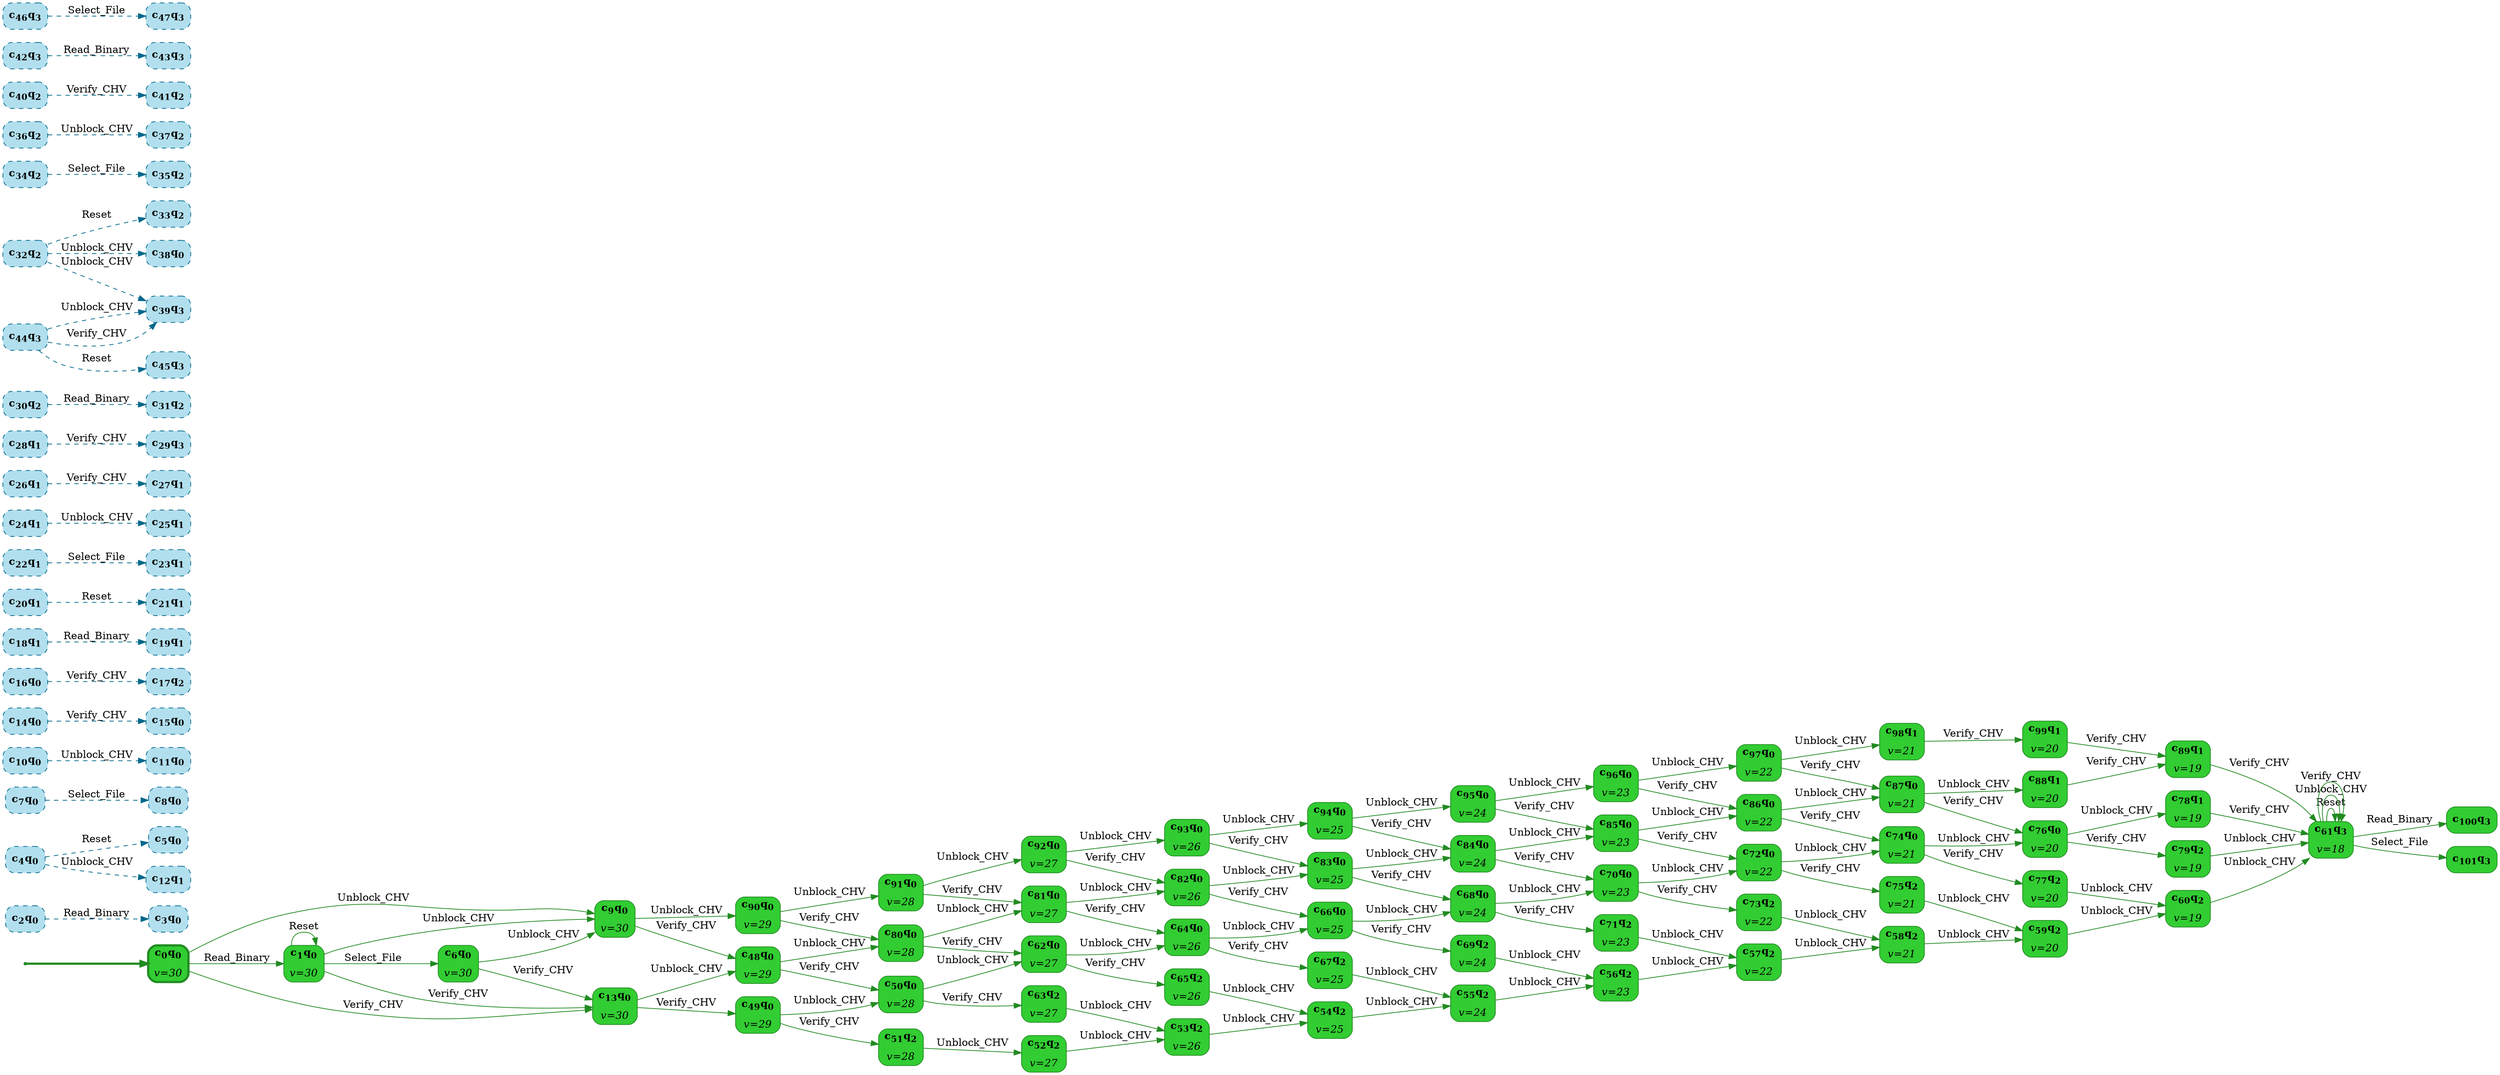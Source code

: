 digraph g {

	rankdir="LR"

	__invisible__[shape="point", color="forestgreen"]
	c0q0[label=<<b>c<sub>0</sub>q<sub>0</sub></b><br/><br/><i>v=30</i>>, shape="box", style="rounded, filled", fillcolor="limegreen", color="forestgreen", penwidth=3] // Initial
	c1q0[label=<<b>c<sub>1</sub>q<sub>0</sub></b><br/><br/><i>v=30</i>>, shape="box", style="rounded, filled", fillcolor="limegreen", color="forestgreen"]
	c6q0[label=<<b>c<sub>6</sub>q<sub>0</sub></b><br/><br/><i>v=30</i>>, shape="box", style="rounded, filled", fillcolor="limegreen", color="forestgreen"]
	c9q0[label=<<b>c<sub>9</sub>q<sub>0</sub></b><br/><br/><i>v=30</i>>, shape="box", style="rounded, filled", fillcolor="limegreen", color="forestgreen"]
	c90q0[label=<<b>c<sub>90</sub>q<sub>0</sub></b><br/><br/><i>v=29</i>>, shape="box", style="rounded, filled", fillcolor="limegreen", color="forestgreen"]
	c91q0[label=<<b>c<sub>91</sub>q<sub>0</sub></b><br/><br/><i>v=28</i>>, shape="box", style="rounded, filled", fillcolor="limegreen", color="forestgreen"]
	c92q0[label=<<b>c<sub>92</sub>q<sub>0</sub></b><br/><br/><i>v=27</i>>, shape="box", style="rounded, filled", fillcolor="limegreen", color="forestgreen"]
	c93q0[label=<<b>c<sub>93</sub>q<sub>0</sub></b><br/><br/><i>v=26</i>>, shape="box", style="rounded, filled", fillcolor="limegreen", color="forestgreen"]
	c94q0[label=<<b>c<sub>94</sub>q<sub>0</sub></b><br/><br/><i>v=25</i>>, shape="box", style="rounded, filled", fillcolor="limegreen", color="forestgreen"]
	c95q0[label=<<b>c<sub>95</sub>q<sub>0</sub></b><br/><br/><i>v=24</i>>, shape="box", style="rounded, filled", fillcolor="limegreen", color="forestgreen"]
	c96q0[label=<<b>c<sub>96</sub>q<sub>0</sub></b><br/><br/><i>v=23</i>>, shape="box", style="rounded, filled", fillcolor="limegreen", color="forestgreen"]
	c97q0[label=<<b>c<sub>97</sub>q<sub>0</sub></b><br/><br/><i>v=22</i>>, shape="box", style="rounded, filled", fillcolor="limegreen", color="forestgreen"]
	c98q1[label=<<b>c<sub>98</sub>q<sub>1</sub></b><br/><br/><i>v=21</i>>, shape="box", style="rounded, filled", fillcolor="limegreen", color="forestgreen"]
	c99q1[label=<<b>c<sub>99</sub>q<sub>1</sub></b><br/><br/><i>v=20</i>>, shape="box", style="rounded, filled", fillcolor="limegreen", color="forestgreen"]
	c89q1[label=<<b>c<sub>89</sub>q<sub>1</sub></b><br/><br/><i>v=19</i>>, shape="box", style="rounded, filled", fillcolor="limegreen", color="forestgreen"]
	c61q3[label=<<b>c<sub>61</sub>q<sub>3</sub></b><br/><br/><i>v=18</i>>, shape="box", style="rounded, filled", fillcolor="limegreen", color="forestgreen"]
	c100q3[label=<<b>c<sub>100</sub>q<sub>3</sub></b>>, shape="box", style="rounded, filled", fillcolor="limegreen", color="forestgreen"]
	c101q3[label=<<b>c<sub>101</sub>q<sub>3</sub></b>>, shape="box", style="rounded, filled", fillcolor="limegreen", color="forestgreen"]
	c87q0[label=<<b>c<sub>87</sub>q<sub>0</sub></b><br/><br/><i>v=21</i>>, shape="box", style="rounded, filled", fillcolor="limegreen", color="forestgreen"]
	c88q1[label=<<b>c<sub>88</sub>q<sub>1</sub></b><br/><br/><i>v=20</i>>, shape="box", style="rounded, filled", fillcolor="limegreen", color="forestgreen"]
	c76q0[label=<<b>c<sub>76</sub>q<sub>0</sub></b><br/><br/><i>v=20</i>>, shape="box", style="rounded, filled", fillcolor="limegreen", color="forestgreen"]
	c78q1[label=<<b>c<sub>78</sub>q<sub>1</sub></b><br/><br/><i>v=19</i>>, shape="box", style="rounded, filled", fillcolor="limegreen", color="forestgreen"]
	c79q2[label=<<b>c<sub>79</sub>q<sub>2</sub></b><br/><br/><i>v=19</i>>, shape="box", style="rounded, filled", fillcolor="limegreen", color="forestgreen"]
	c86q0[label=<<b>c<sub>86</sub>q<sub>0</sub></b><br/><br/><i>v=22</i>>, shape="box", style="rounded, filled", fillcolor="limegreen", color="forestgreen"]
	c74q0[label=<<b>c<sub>74</sub>q<sub>0</sub></b><br/><br/><i>v=21</i>>, shape="box", style="rounded, filled", fillcolor="limegreen", color="forestgreen"]
	c77q2[label=<<b>c<sub>77</sub>q<sub>2</sub></b><br/><br/><i>v=20</i>>, shape="box", style="rounded, filled", fillcolor="limegreen", color="forestgreen"]
	c60q2[label=<<b>c<sub>60</sub>q<sub>2</sub></b><br/><br/><i>v=19</i>>, shape="box", style="rounded, filled", fillcolor="limegreen", color="forestgreen"]
	c85q0[label=<<b>c<sub>85</sub>q<sub>0</sub></b><br/><br/><i>v=23</i>>, shape="box", style="rounded, filled", fillcolor="limegreen", color="forestgreen"]
	c72q0[label=<<b>c<sub>72</sub>q<sub>0</sub></b><br/><br/><i>v=22</i>>, shape="box", style="rounded, filled", fillcolor="limegreen", color="forestgreen"]
	c75q2[label=<<b>c<sub>75</sub>q<sub>2</sub></b><br/><br/><i>v=21</i>>, shape="box", style="rounded, filled", fillcolor="limegreen", color="forestgreen"]
	c59q2[label=<<b>c<sub>59</sub>q<sub>2</sub></b><br/><br/><i>v=20</i>>, shape="box", style="rounded, filled", fillcolor="limegreen", color="forestgreen"]
	c84q0[label=<<b>c<sub>84</sub>q<sub>0</sub></b><br/><br/><i>v=24</i>>, shape="box", style="rounded, filled", fillcolor="limegreen", color="forestgreen"]
	c70q0[label=<<b>c<sub>70</sub>q<sub>0</sub></b><br/><br/><i>v=23</i>>, shape="box", style="rounded, filled", fillcolor="limegreen", color="forestgreen"]
	c73q2[label=<<b>c<sub>73</sub>q<sub>2</sub></b><br/><br/><i>v=22</i>>, shape="box", style="rounded, filled", fillcolor="limegreen", color="forestgreen"]
	c58q2[label=<<b>c<sub>58</sub>q<sub>2</sub></b><br/><br/><i>v=21</i>>, shape="box", style="rounded, filled", fillcolor="limegreen", color="forestgreen"]
	c83q0[label=<<b>c<sub>83</sub>q<sub>0</sub></b><br/><br/><i>v=25</i>>, shape="box", style="rounded, filled", fillcolor="limegreen", color="forestgreen"]
	c68q0[label=<<b>c<sub>68</sub>q<sub>0</sub></b><br/><br/><i>v=24</i>>, shape="box", style="rounded, filled", fillcolor="limegreen", color="forestgreen"]
	c71q2[label=<<b>c<sub>71</sub>q<sub>2</sub></b><br/><br/><i>v=23</i>>, shape="box", style="rounded, filled", fillcolor="limegreen", color="forestgreen"]
	c57q2[label=<<b>c<sub>57</sub>q<sub>2</sub></b><br/><br/><i>v=22</i>>, shape="box", style="rounded, filled", fillcolor="limegreen", color="forestgreen"]
	c82q0[label=<<b>c<sub>82</sub>q<sub>0</sub></b><br/><br/><i>v=26</i>>, shape="box", style="rounded, filled", fillcolor="limegreen", color="forestgreen"]
	c66q0[label=<<b>c<sub>66</sub>q<sub>0</sub></b><br/><br/><i>v=25</i>>, shape="box", style="rounded, filled", fillcolor="limegreen", color="forestgreen"]
	c69q2[label=<<b>c<sub>69</sub>q<sub>2</sub></b><br/><br/><i>v=24</i>>, shape="box", style="rounded, filled", fillcolor="limegreen", color="forestgreen"]
	c56q2[label=<<b>c<sub>56</sub>q<sub>2</sub></b><br/><br/><i>v=23</i>>, shape="box", style="rounded, filled", fillcolor="limegreen", color="forestgreen"]
	c81q0[label=<<b>c<sub>81</sub>q<sub>0</sub></b><br/><br/><i>v=27</i>>, shape="box", style="rounded, filled", fillcolor="limegreen", color="forestgreen"]
	c64q0[label=<<b>c<sub>64</sub>q<sub>0</sub></b><br/><br/><i>v=26</i>>, shape="box", style="rounded, filled", fillcolor="limegreen", color="forestgreen"]
	c67q2[label=<<b>c<sub>67</sub>q<sub>2</sub></b><br/><br/><i>v=25</i>>, shape="box", style="rounded, filled", fillcolor="limegreen", color="forestgreen"]
	c55q2[label=<<b>c<sub>55</sub>q<sub>2</sub></b><br/><br/><i>v=24</i>>, shape="box", style="rounded, filled", fillcolor="limegreen", color="forestgreen"]
	c80q0[label=<<b>c<sub>80</sub>q<sub>0</sub></b><br/><br/><i>v=28</i>>, shape="box", style="rounded, filled", fillcolor="limegreen", color="forestgreen"]
	c62q0[label=<<b>c<sub>62</sub>q<sub>0</sub></b><br/><br/><i>v=27</i>>, shape="box", style="rounded, filled", fillcolor="limegreen", color="forestgreen"]
	c65q2[label=<<b>c<sub>65</sub>q<sub>2</sub></b><br/><br/><i>v=26</i>>, shape="box", style="rounded, filled", fillcolor="limegreen", color="forestgreen"]
	c54q2[label=<<b>c<sub>54</sub>q<sub>2</sub></b><br/><br/><i>v=25</i>>, shape="box", style="rounded, filled", fillcolor="limegreen", color="forestgreen"]
	c48q0[label=<<b>c<sub>48</sub>q<sub>0</sub></b><br/><br/><i>v=29</i>>, shape="box", style="rounded, filled", fillcolor="limegreen", color="forestgreen"]
	c50q0[label=<<b>c<sub>50</sub>q<sub>0</sub></b><br/><br/><i>v=28</i>>, shape="box", style="rounded, filled", fillcolor="limegreen", color="forestgreen"]
	c63q2[label=<<b>c<sub>63</sub>q<sub>2</sub></b><br/><br/><i>v=27</i>>, shape="box", style="rounded, filled", fillcolor="limegreen", color="forestgreen"]
	c53q2[label=<<b>c<sub>53</sub>q<sub>2</sub></b><br/><br/><i>v=26</i>>, shape="box", style="rounded, filled", fillcolor="limegreen", color="forestgreen"]
	c13q0[label=<<b>c<sub>13</sub>q<sub>0</sub></b><br/><br/><i>v=30</i>>, shape="box", style="rounded, filled", fillcolor="limegreen", color="forestgreen"]
	c49q0[label=<<b>c<sub>49</sub>q<sub>0</sub></b><br/><br/><i>v=29</i>>, shape="box", style="rounded, filled", fillcolor="limegreen", color="forestgreen"]
	c51q2[label=<<b>c<sub>51</sub>q<sub>2</sub></b><br/><br/><i>v=28</i>>, shape="box", style="rounded, filled", fillcolor="limegreen", color="forestgreen"]
	c52q2[label=<<b>c<sub>52</sub>q<sub>2</sub></b><br/><br/><i>v=27</i>>, shape="box", style="rounded, filled", fillcolor="limegreen", color="forestgreen"]
	c2q0[label=<<b>c<sub>2</sub>q<sub>0</sub></b>>, shape="box", style="rounded, filled, dashed", fillcolor="lightblue2", color="deepskyblue4"]
	c3q0[label=<<b>c<sub>3</sub>q<sub>0</sub></b>>, shape="box", style="rounded, filled, dashed", fillcolor="lightblue2", color="deepskyblue4"]
	c4q0[label=<<b>c<sub>4</sub>q<sub>0</sub></b>>, shape="box", style="rounded, filled, dashed", fillcolor="lightblue2", color="deepskyblue4"]
	c5q0[label=<<b>c<sub>5</sub>q<sub>0</sub></b>>, shape="box", style="rounded, filled, dashed", fillcolor="lightblue2", color="deepskyblue4"]
	c7q0[label=<<b>c<sub>7</sub>q<sub>0</sub></b>>, shape="box", style="rounded, filled, dashed", fillcolor="lightblue2", color="deepskyblue4"]
	c8q0[label=<<b>c<sub>8</sub>q<sub>0</sub></b>>, shape="box", style="rounded, filled, dashed", fillcolor="lightblue2", color="deepskyblue4"]
	c10q0[label=<<b>c<sub>10</sub>q<sub>0</sub></b>>, shape="box", style="rounded, filled, dashed", fillcolor="lightblue2", color="deepskyblue4"]
	c11q0[label=<<b>c<sub>11</sub>q<sub>0</sub></b>>, shape="box", style="rounded, filled, dashed", fillcolor="lightblue2", color="deepskyblue4"]
	c12q1[label=<<b>c<sub>12</sub>q<sub>1</sub></b>>, shape="box", style="rounded, filled, dashed", fillcolor="lightblue2", color="deepskyblue4"]
	c14q0[label=<<b>c<sub>14</sub>q<sub>0</sub></b>>, shape="box", style="rounded, filled, dashed", fillcolor="lightblue2", color="deepskyblue4"]
	c15q0[label=<<b>c<sub>15</sub>q<sub>0</sub></b>>, shape="box", style="rounded, filled, dashed", fillcolor="lightblue2", color="deepskyblue4"]
	c16q0[label=<<b>c<sub>16</sub>q<sub>0</sub></b>>, shape="box", style="rounded, filled, dashed", fillcolor="lightblue2", color="deepskyblue4"]
	c17q2[label=<<b>c<sub>17</sub>q<sub>2</sub></b>>, shape="box", style="rounded, filled, dashed", fillcolor="lightblue2", color="deepskyblue4"]
	c18q1[label=<<b>c<sub>18</sub>q<sub>1</sub></b>>, shape="box", style="rounded, filled, dashed", fillcolor="lightblue2", color="deepskyblue4"]
	c19q1[label=<<b>c<sub>19</sub>q<sub>1</sub></b>>, shape="box", style="rounded, filled, dashed", fillcolor="lightblue2", color="deepskyblue4"]
	c20q1[label=<<b>c<sub>20</sub>q<sub>1</sub></b>>, shape="box", style="rounded, filled, dashed", fillcolor="lightblue2", color="deepskyblue4"]
	c21q1[label=<<b>c<sub>21</sub>q<sub>1</sub></b>>, shape="box", style="rounded, filled, dashed", fillcolor="lightblue2", color="deepskyblue4"]
	c22q1[label=<<b>c<sub>22</sub>q<sub>1</sub></b>>, shape="box", style="rounded, filled, dashed", fillcolor="lightblue2", color="deepskyblue4"]
	c23q1[label=<<b>c<sub>23</sub>q<sub>1</sub></b>>, shape="box", style="rounded, filled, dashed", fillcolor="lightblue2", color="deepskyblue4"]
	c24q1[label=<<b>c<sub>24</sub>q<sub>1</sub></b>>, shape="box", style="rounded, filled, dashed", fillcolor="lightblue2", color="deepskyblue4"]
	c25q1[label=<<b>c<sub>25</sub>q<sub>1</sub></b>>, shape="box", style="rounded, filled, dashed", fillcolor="lightblue2", color="deepskyblue4"]
	c26q1[label=<<b>c<sub>26</sub>q<sub>1</sub></b>>, shape="box", style="rounded, filled, dashed", fillcolor="lightblue2", color="deepskyblue4"]
	c27q1[label=<<b>c<sub>27</sub>q<sub>1</sub></b>>, shape="box", style="rounded, filled, dashed", fillcolor="lightblue2", color="deepskyblue4"]
	c28q1[label=<<b>c<sub>28</sub>q<sub>1</sub></b>>, shape="box", style="rounded, filled, dashed", fillcolor="lightblue2", color="deepskyblue4"]
	c29q3[label=<<b>c<sub>29</sub>q<sub>3</sub></b>>, shape="box", style="rounded, filled, dashed", fillcolor="lightblue2", color="deepskyblue4"]
	c30q2[label=<<b>c<sub>30</sub>q<sub>2</sub></b>>, shape="box", style="rounded, filled, dashed", fillcolor="lightblue2", color="deepskyblue4"]
	c31q2[label=<<b>c<sub>31</sub>q<sub>2</sub></b>>, shape="box", style="rounded, filled, dashed", fillcolor="lightblue2", color="deepskyblue4"]
	c32q2[label=<<b>c<sub>32</sub>q<sub>2</sub></b>>, shape="box", style="rounded, filled, dashed", fillcolor="lightblue2", color="deepskyblue4"]
	c33q2[label=<<b>c<sub>33</sub>q<sub>2</sub></b>>, shape="box", style="rounded, filled, dashed", fillcolor="lightblue2", color="deepskyblue4"]
	c34q2[label=<<b>c<sub>34</sub>q<sub>2</sub></b>>, shape="box", style="rounded, filled, dashed", fillcolor="lightblue2", color="deepskyblue4"]
	c35q2[label=<<b>c<sub>35</sub>q<sub>2</sub></b>>, shape="box", style="rounded, filled, dashed", fillcolor="lightblue2", color="deepskyblue4"]
	c36q2[label=<<b>c<sub>36</sub>q<sub>2</sub></b>>, shape="box", style="rounded, filled, dashed", fillcolor="lightblue2", color="deepskyblue4"]
	c37q2[label=<<b>c<sub>37</sub>q<sub>2</sub></b>>, shape="box", style="rounded, filled, dashed", fillcolor="lightblue2", color="deepskyblue4"]
	c38q0[label=<<b>c<sub>38</sub>q<sub>0</sub></b>>, shape="box", style="rounded, filled, dashed", fillcolor="lightblue2", color="deepskyblue4"]
	c39q3[label=<<b>c<sub>39</sub>q<sub>3</sub></b>>, shape="box", style="rounded, filled, dashed", fillcolor="lightblue2", color="deepskyblue4"]
	c40q2[label=<<b>c<sub>40</sub>q<sub>2</sub></b>>, shape="box", style="rounded, filled, dashed", fillcolor="lightblue2", color="deepskyblue4"]
	c41q2[label=<<b>c<sub>41</sub>q<sub>2</sub></b>>, shape="box", style="rounded, filled, dashed", fillcolor="lightblue2", color="deepskyblue4"]
	c42q3[label=<<b>c<sub>42</sub>q<sub>3</sub></b>>, shape="box", style="rounded, filled, dashed", fillcolor="lightblue2", color="deepskyblue4"]
	c43q3[label=<<b>c<sub>43</sub>q<sub>3</sub></b>>, shape="box", style="rounded, filled, dashed", fillcolor="lightblue2", color="deepskyblue4"]
	c44q3[label=<<b>c<sub>44</sub>q<sub>3</sub></b>>, shape="box", style="rounded, filled, dashed", fillcolor="lightblue2", color="deepskyblue4"]
	c45q3[label=<<b>c<sub>45</sub>q<sub>3</sub></b>>, shape="box", style="rounded, filled, dashed", fillcolor="lightblue2", color="deepskyblue4"]
	c46q3[label=<<b>c<sub>46</sub>q<sub>3</sub></b>>, shape="box", style="rounded, filled, dashed", fillcolor="lightblue2", color="deepskyblue4"]
	c47q3[label=<<b>c<sub>47</sub>q<sub>3</sub></b>>, shape="box", style="rounded, filled, dashed", fillcolor="lightblue2", color="deepskyblue4"]

	__invisible__ -> c0q0[penwidth=3, color="forestgreen"]
	c0q0 -> c1q0[label=<Read_Binary>, color="forestgreen"]
	c1q0 -> c1q0[label=<Reset>, color="forestgreen"]
	c1q0 -> c6q0[label=<Select_File>, color="forestgreen"]
	c6q0 -> c9q0[label=<Unblock_CHV>, color="forestgreen"]
	c9q0 -> c90q0[label=<Unblock_CHV>, color="forestgreen"]
	c90q0 -> c91q0[label=<Unblock_CHV>, color="forestgreen"]
	c91q0 -> c92q0[label=<Unblock_CHV>, color="forestgreen"]
	c92q0 -> c93q0[label=<Unblock_CHV>, color="forestgreen"]
	c93q0 -> c94q0[label=<Unblock_CHV>, color="forestgreen"]
	c94q0 -> c95q0[label=<Unblock_CHV>, color="forestgreen"]
	c95q0 -> c96q0[label=<Unblock_CHV>, color="forestgreen"]
	c96q0 -> c97q0[label=<Unblock_CHV>, color="forestgreen"]
	c97q0 -> c98q1[label=<Unblock_CHV>, color="forestgreen"]
	c98q1 -> c99q1[label=<Verify_CHV>, color="forestgreen"]
	c99q1 -> c89q1[label=<Verify_CHV>, color="forestgreen"]
	c89q1 -> c61q3[label=<Verify_CHV>, color="forestgreen"]
	c61q3 -> c100q3[label=<Read_Binary>, color="forestgreen"]
	c61q3 -> c61q3[label=<Reset>, color="forestgreen"]
	c61q3 -> c101q3[label=<Select_File>, color="forestgreen"]
	c61q3 -> c61q3[label=<Unblock_CHV>, color="forestgreen"]
	c61q3 -> c61q3[label=<Verify_CHV>, color="forestgreen"]
	c97q0 -> c87q0[label=<Verify_CHV>, color="forestgreen"]
	c87q0 -> c88q1[label=<Unblock_CHV>, color="forestgreen"]
	c88q1 -> c89q1[label=<Verify_CHV>, color="forestgreen"]
	c87q0 -> c76q0[label=<Verify_CHV>, color="forestgreen"]
	c76q0 -> c78q1[label=<Unblock_CHV>, color="forestgreen"]
	c78q1 -> c61q3[label=<Verify_CHV>, color="forestgreen"]
	c76q0 -> c79q2[label=<Verify_CHV>, color="forestgreen"]
	c79q2 -> c61q3[label=<Unblock_CHV>, color="forestgreen"]
	c96q0 -> c86q0[label=<Verify_CHV>, color="forestgreen"]
	c86q0 -> c87q0[label=<Unblock_CHV>, color="forestgreen"]
	c86q0 -> c74q0[label=<Verify_CHV>, color="forestgreen"]
	c74q0 -> c76q0[label=<Unblock_CHV>, color="forestgreen"]
	c74q0 -> c77q2[label=<Verify_CHV>, color="forestgreen"]
	c77q2 -> c60q2[label=<Unblock_CHV>, color="forestgreen"]
	c60q2 -> c61q3[label=<Unblock_CHV>, color="forestgreen"]
	c95q0 -> c85q0[label=<Verify_CHV>, color="forestgreen"]
	c85q0 -> c86q0[label=<Unblock_CHV>, color="forestgreen"]
	c85q0 -> c72q0[label=<Verify_CHV>, color="forestgreen"]
	c72q0 -> c74q0[label=<Unblock_CHV>, color="forestgreen"]
	c72q0 -> c75q2[label=<Verify_CHV>, color="forestgreen"]
	c75q2 -> c59q2[label=<Unblock_CHV>, color="forestgreen"]
	c59q2 -> c60q2[label=<Unblock_CHV>, color="forestgreen"]
	c94q0 -> c84q0[label=<Verify_CHV>, color="forestgreen"]
	c84q0 -> c85q0[label=<Unblock_CHV>, color="forestgreen"]
	c84q0 -> c70q0[label=<Verify_CHV>, color="forestgreen"]
	c70q0 -> c72q0[label=<Unblock_CHV>, color="forestgreen"]
	c70q0 -> c73q2[label=<Verify_CHV>, color="forestgreen"]
	c73q2 -> c58q2[label=<Unblock_CHV>, color="forestgreen"]
	c58q2 -> c59q2[label=<Unblock_CHV>, color="forestgreen"]
	c93q0 -> c83q0[label=<Verify_CHV>, color="forestgreen"]
	c83q0 -> c84q0[label=<Unblock_CHV>, color="forestgreen"]
	c83q0 -> c68q0[label=<Verify_CHV>, color="forestgreen"]
	c68q0 -> c70q0[label=<Unblock_CHV>, color="forestgreen"]
	c68q0 -> c71q2[label=<Verify_CHV>, color="forestgreen"]
	c71q2 -> c57q2[label=<Unblock_CHV>, color="forestgreen"]
	c57q2 -> c58q2[label=<Unblock_CHV>, color="forestgreen"]
	c92q0 -> c82q0[label=<Verify_CHV>, color="forestgreen"]
	c82q0 -> c83q0[label=<Unblock_CHV>, color="forestgreen"]
	c82q0 -> c66q0[label=<Verify_CHV>, color="forestgreen"]
	c66q0 -> c68q0[label=<Unblock_CHV>, color="forestgreen"]
	c66q0 -> c69q2[label=<Verify_CHV>, color="forestgreen"]
	c69q2 -> c56q2[label=<Unblock_CHV>, color="forestgreen"]
	c56q2 -> c57q2[label=<Unblock_CHV>, color="forestgreen"]
	c91q0 -> c81q0[label=<Verify_CHV>, color="forestgreen"]
	c81q0 -> c82q0[label=<Unblock_CHV>, color="forestgreen"]
	c81q0 -> c64q0[label=<Verify_CHV>, color="forestgreen"]
	c64q0 -> c66q0[label=<Unblock_CHV>, color="forestgreen"]
	c64q0 -> c67q2[label=<Verify_CHV>, color="forestgreen"]
	c67q2 -> c55q2[label=<Unblock_CHV>, color="forestgreen"]
	c55q2 -> c56q2[label=<Unblock_CHV>, color="forestgreen"]
	c90q0 -> c80q0[label=<Verify_CHV>, color="forestgreen"]
	c80q0 -> c81q0[label=<Unblock_CHV>, color="forestgreen"]
	c80q0 -> c62q0[label=<Verify_CHV>, color="forestgreen"]
	c62q0 -> c64q0[label=<Unblock_CHV>, color="forestgreen"]
	c62q0 -> c65q2[label=<Verify_CHV>, color="forestgreen"]
	c65q2 -> c54q2[label=<Unblock_CHV>, color="forestgreen"]
	c54q2 -> c55q2[label=<Unblock_CHV>, color="forestgreen"]
	c9q0 -> c48q0[label=<Verify_CHV>, color="forestgreen"]
	c48q0 -> c80q0[label=<Unblock_CHV>, color="forestgreen"]
	c48q0 -> c50q0[label=<Verify_CHV>, color="forestgreen"]
	c50q0 -> c62q0[label=<Unblock_CHV>, color="forestgreen"]
	c50q0 -> c63q2[label=<Verify_CHV>, color="forestgreen"]
	c63q2 -> c53q2[label=<Unblock_CHV>, color="forestgreen"]
	c53q2 -> c54q2[label=<Unblock_CHV>, color="forestgreen"]
	c6q0 -> c13q0[label=<Verify_CHV>, color="forestgreen"]
	c13q0 -> c48q0[label=<Unblock_CHV>, color="forestgreen"]
	c13q0 -> c49q0[label=<Verify_CHV>, color="forestgreen"]
	c49q0 -> c50q0[label=<Unblock_CHV>, color="forestgreen"]
	c49q0 -> c51q2[label=<Verify_CHV>, color="forestgreen"]
	c51q2 -> c52q2[label=<Unblock_CHV>, color="forestgreen"]
	c52q2 -> c53q2[label=<Unblock_CHV>, color="forestgreen"]
	c1q0 -> c9q0[label=<Unblock_CHV>, color="forestgreen"]
	c1q0 -> c13q0[label=<Verify_CHV>, color="forestgreen"]
	c0q0 -> c9q0[label=<Unblock_CHV>, color="forestgreen"]
	c0q0 -> c13q0[label=<Verify_CHV>, color="forestgreen"]
	c2q0 -> c3q0[label=<Read_Binary>, color="deepskyblue4", style="dashed"]
	c4q0 -> c5q0[label=<Reset>, color="deepskyblue4", style="dashed"]
	c7q0 -> c8q0[label=<Select_File>, color="deepskyblue4", style="dashed"]
	c10q0 -> c11q0[label=<Unblock_CHV>, color="deepskyblue4", style="dashed"]
	c4q0 -> c12q1[label=<Unblock_CHV>, color="deepskyblue4", style="dashed"]
	c14q0 -> c15q0[label=<Verify_CHV>, color="deepskyblue4", style="dashed"]
	c16q0 -> c17q2[label=<Verify_CHV>, color="deepskyblue4", style="dashed"]
	c18q1 -> c19q1[label=<Read_Binary>, color="deepskyblue4", style="dashed"]
	c20q1 -> c21q1[label=<Reset>, color="deepskyblue4", style="dashed"]
	c22q1 -> c23q1[label=<Select_File>, color="deepskyblue4", style="dashed"]
	c24q1 -> c25q1[label=<Unblock_CHV>, color="deepskyblue4", style="dashed"]
	c26q1 -> c27q1[label=<Verify_CHV>, color="deepskyblue4", style="dashed"]
	c28q1 -> c29q3[label=<Verify_CHV>, color="deepskyblue4", style="dashed"]
	c30q2 -> c31q2[label=<Read_Binary>, color="deepskyblue4", style="dashed"]
	c32q2 -> c33q2[label=<Reset>, color="deepskyblue4", style="dashed"]
	c34q2 -> c35q2[label=<Select_File>, color="deepskyblue4", style="dashed"]
	c36q2 -> c37q2[label=<Unblock_CHV>, color="deepskyblue4", style="dashed"]
	c32q2 -> c38q0[label=<Unblock_CHV>, color="deepskyblue4", style="dashed"]
	c32q2 -> c39q3[label=<Unblock_CHV>, color="deepskyblue4", style="dashed"]
	c40q2 -> c41q2[label=<Verify_CHV>, color="deepskyblue4", style="dashed"]
	c42q3 -> c43q3[label=<Read_Binary>, color="deepskyblue4", style="dashed"]
	c44q3 -> c45q3[label=<Reset>, color="deepskyblue4", style="dashed"]
	c46q3 -> c47q3[label=<Select_File>, color="deepskyblue4", style="dashed"]
	c44q3 -> c39q3[label=<Unblock_CHV>, color="deepskyblue4", style="dashed"]
	c44q3 -> c39q3[label=<Verify_CHV>, color="deepskyblue4", style="dashed"]

}
